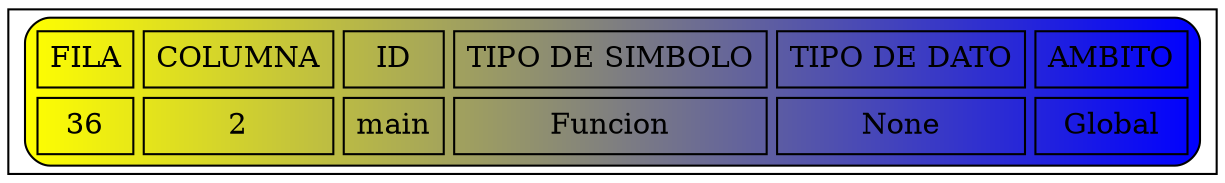 digraph G{
node [shape=record];
a0 [label=<<TABLE border="1" cellspacing="5" cellpadding="5" style="rounded" bgcolor="yellow:blue">
"<TR><TD>FILA</TD><TD>COLUMNA</TD><TD>ID</TD><TD>TIPO DE SIMBOLO</TD><TD>TIPO DE DATO</TD><TD>AMBITO</TD></TR>
<TR><TD>36</TD><TD>2</TD><TD>main</TD><TD>Funcion</TD><TD>None</TD><TD>Global</TD></TR>
</TABLE>>];
}